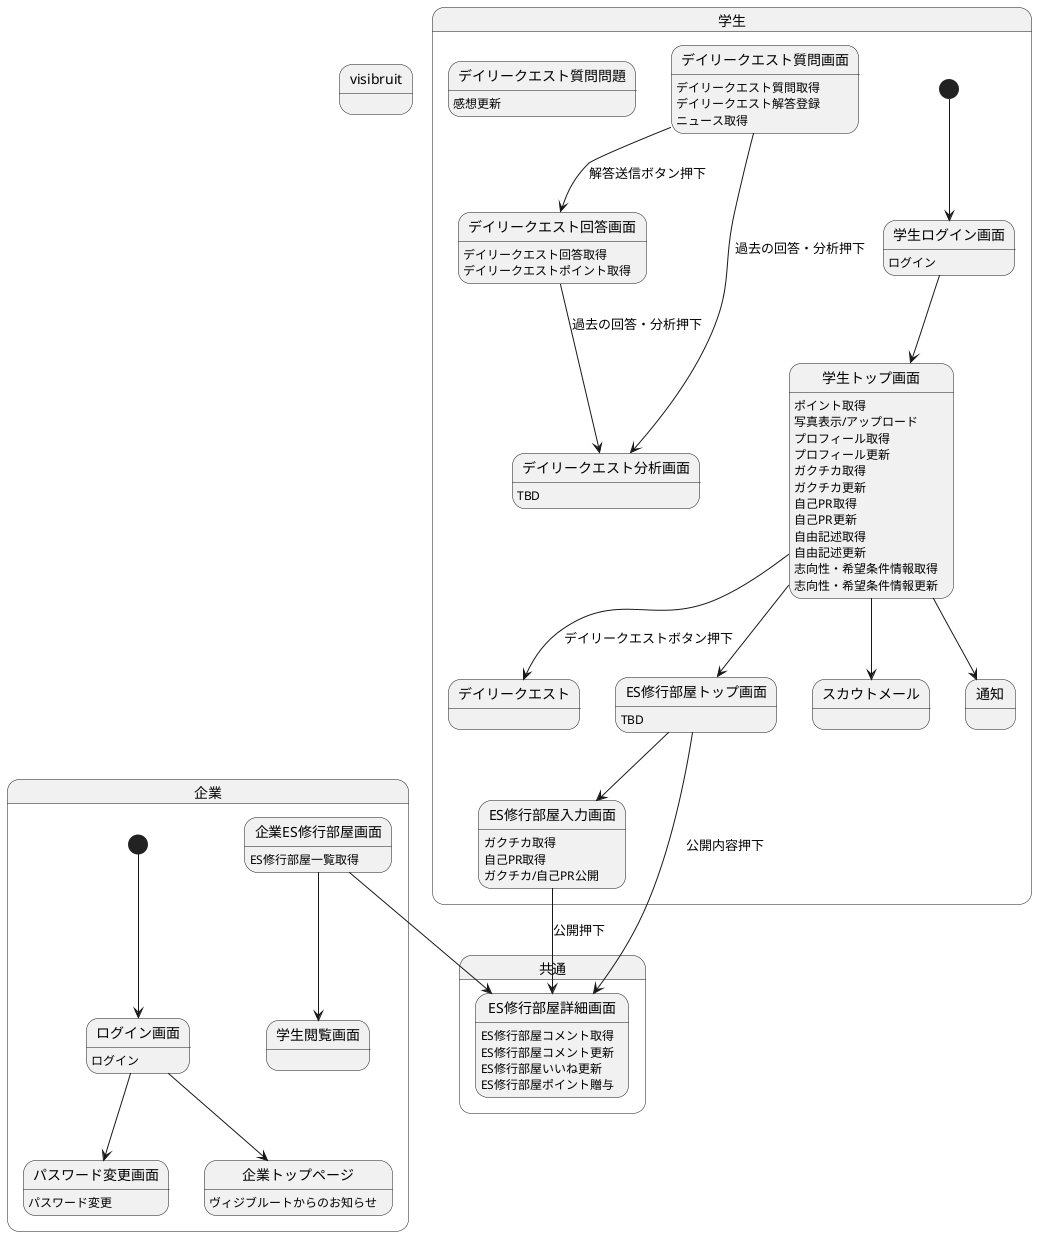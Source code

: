 @startuml visibruit
state 企業{
    [*] --> ログイン画面
    ログイン画面 : ログイン
    ログイン画面 --> パスワード変更画面
    パスワード変更画面 : パスワード変更
    ログイン画面 --> 企業トップページ
    企業トップページ : ヴィジブルートからのお知らせ

    企業ES修行部屋画面 : ES修行部屋一覧取得
    企業ES修行部屋画面 --> 学生閲覧画面     

}

state 学生{
    [*] --> 学生ログイン画面
    学生ログイン画面 : ログイン
    学生ログイン画面 --> 学生トップ画面
    学生トップ画面 : ポイント取得
    学生トップ画面 : 写真表示/アップロード
    学生トップ画面 : プロフィール取得
    学生トップ画面 : プロフィール更新
    学生トップ画面 : ガクチカ取得
    学生トップ画面 : ガクチカ更新
    学生トップ画面 : 自己PR取得
    学生トップ画面 : 自己PR更新
    学生トップ画面 : 自由記述取得
    学生トップ画面 : 自由記述更新
    学生トップ画面 : 志向性・希望条件情報取得
    学生トップ画面 : 志向性・希望条件情報更新
    学生トップ画面 --> デイリークエスト : デイリークエストボタン押下
    デイリークエスト質問画面 : デイリークエスト質問取得
    デイリークエスト質問画面 : デイリークエスト解答登録
    デイリークエスト質問画面 : ニュース取得
    デイリークエスト質問問題 : 感想更新
    デイリークエスト質問画面 --> デイリークエスト回答画面 : 解答送信ボタン押下
    デイリークエスト回答画面 : デイリークエスト回答取得
    デイリークエスト回答画面 : デイリークエストポイント取得
    デイリークエスト質問画面 --> デイリークエスト分析画面 : 過去の回答・分析押下
    デイリークエスト回答画面 --> デイリークエスト分析画面 : 過去の回答・分析押下
    デイリークエスト分析画面 : TBD
    学生トップ画面 --> ES修行部屋トップ画面
    ES修行部屋トップ画面 : TBD
    ES修行部屋トップ画面 --> ES修行部屋入力画面
    ES修行部屋入力画面 : ガクチカ取得
    ES修行部屋入力画面 : 自己PR取得
    ES修行部屋入力画面 : ガクチカ/自己PR公開


    学生トップ画面 --> スカウトメール
    学生トップ画面 --> 通知
}

state 共通 {
    企業ES修行部屋画面 --> ES修行部屋詳細画面
    ES修行部屋入力画面 --> ES修行部屋詳細画面 : 公開押下
    ES修行部屋トップ画面 --> ES修行部屋詳細画面 : 公開内容押下
    ES修行部屋詳細画面 : ES修行部屋コメント取得
    ES修行部屋詳細画面 : ES修行部屋コメント更新
    ES修行部屋詳細画面 : ES修行部屋いいね更新
    ES修行部屋詳細画面 : ES修行部屋ポイント贈与

}

state visibruit{

}

@enduml
